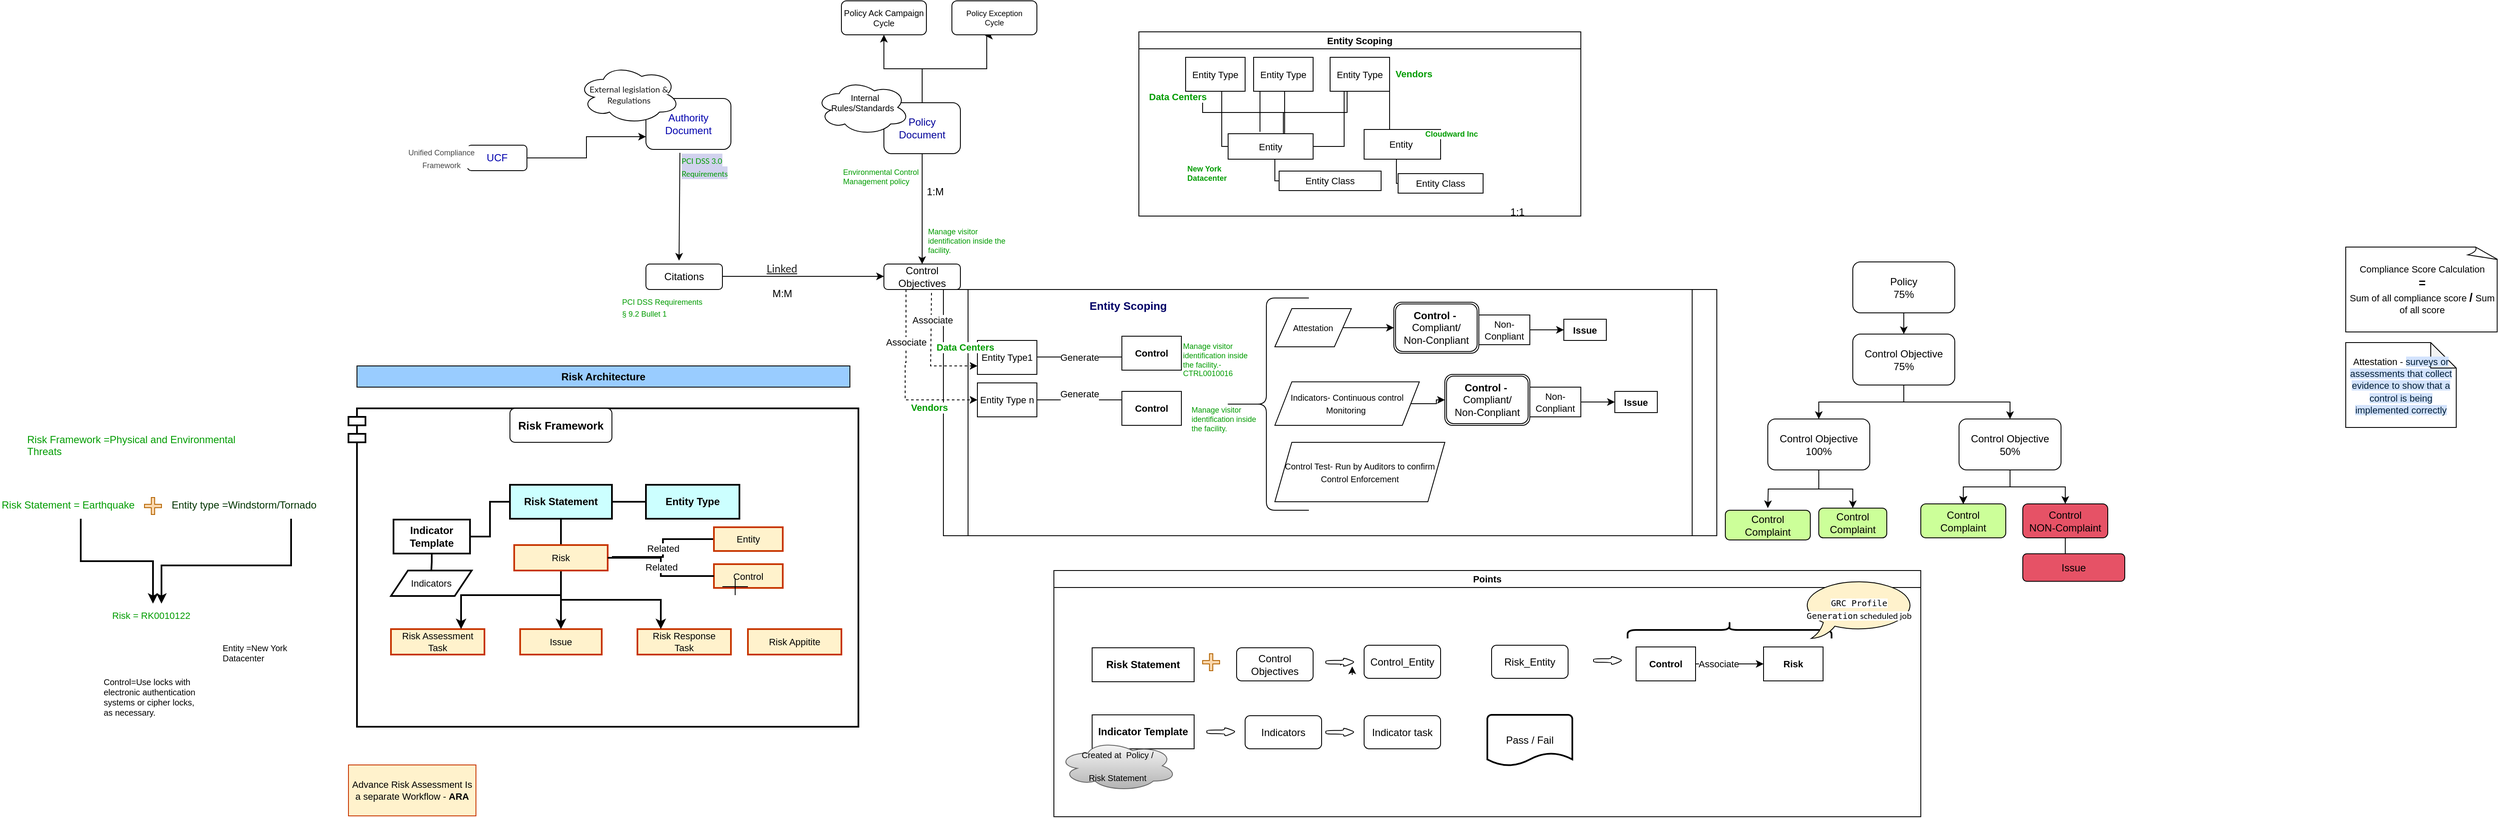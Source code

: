 <mxfile version="26.0.11">
  <diagram name="Page-1" id="BquTjOVz-UIzZDVOCAqc">
    <mxGraphModel grid="1" page="1" gridSize="10" guides="1" tooltips="1" connect="1" arrows="1" fold="1" pageScale="1" pageWidth="850" pageHeight="1100" math="0" shadow="0">
      <root>
        <mxCell id="0" />
        <mxCell id="1" parent="0" />
        <mxCell id="_-1G271mIU7XEoSfgBSJ-105" value="" style="shape=process;whiteSpace=wrap;html=1;backgroundOutline=1;size=0.032;gradientColor=none;strokeColor=default;" vertex="1" parent="1">
          <mxGeometry x="390" y="260" width="910" height="290" as="geometry" />
        </mxCell>
        <mxCell id="_-1G271mIU7XEoSfgBSJ-1" value="Authority Document" style="rounded=1;whiteSpace=wrap;html=1;labelBackgroundColor=none;textShadow=0;fontColor=#0000AD;" vertex="1" parent="1">
          <mxGeometry x="40" y="35" width="100" height="60" as="geometry" />
        </mxCell>
        <mxCell id="_-1G271mIU7XEoSfgBSJ-2" value="" style="endArrow=classic;html=1;rounded=0;exitX=0.5;exitY=1;exitDx=0;exitDy=0;entryX=0.433;entryY=-0.133;entryDx=0;entryDy=0;entryPerimeter=0;" edge="1" parent="1" target="_-1G271mIU7XEoSfgBSJ-3">
          <mxGeometry width="50" height="50" relative="1" as="geometry">
            <mxPoint x="80" y="99" as="sourcePoint" />
            <mxPoint x="80" y="139" as="targetPoint" />
          </mxGeometry>
        </mxCell>
        <mxCell id="_-1G271mIU7XEoSfgBSJ-25" style="edgeStyle=orthogonalEdgeStyle;rounded=0;orthogonalLoop=1;jettySize=auto;html=1;exitX=1;exitY=0.25;exitDx=0;exitDy=0;entryX=0;entryY=0.25;entryDx=0;entryDy=0;" edge="1" parent="1">
          <mxGeometry relative="1" as="geometry">
            <mxPoint x="130" y="244.5" as="sourcePoint" />
            <mxPoint x="320" y="244.5" as="targetPoint" />
          </mxGeometry>
        </mxCell>
        <mxCell id="_-1G271mIU7XEoSfgBSJ-3" value="Citations" style="rounded=1;whiteSpace=wrap;html=1;" vertex="1" parent="1">
          <mxGeometry x="40" y="230" width="90" height="30" as="geometry" />
        </mxCell>
        <mxCell id="_-1G271mIU7XEoSfgBSJ-9" style="edgeStyle=orthogonalEdgeStyle;rounded=0;orthogonalLoop=1;jettySize=auto;html=1;entryX=0.5;entryY=0;entryDx=0;entryDy=0;" edge="1" parent="1" source="_-1G271mIU7XEoSfgBSJ-4" target="_-1G271mIU7XEoSfgBSJ-10">
          <mxGeometry relative="1" as="geometry">
            <mxPoint x="365" y="140" as="targetPoint" />
          </mxGeometry>
        </mxCell>
        <mxCell id="_-1G271mIU7XEoSfgBSJ-125" style="edgeStyle=orthogonalEdgeStyle;rounded=0;orthogonalLoop=1;jettySize=auto;html=1;" edge="1" parent="1" source="_-1G271mIU7XEoSfgBSJ-4" target="_-1G271mIU7XEoSfgBSJ-126">
          <mxGeometry relative="1" as="geometry">
            <mxPoint x="440" as="targetPoint" />
          </mxGeometry>
        </mxCell>
        <mxCell id="_-1G271mIU7XEoSfgBSJ-128" style="edgeStyle=orthogonalEdgeStyle;rounded=0;orthogonalLoop=1;jettySize=auto;html=1;exitX=0.5;exitY=0;exitDx=0;exitDy=0;entryX=0.39;entryY=1.025;entryDx=0;entryDy=0;entryPerimeter=0;" edge="1" parent="1" source="_-1G271mIU7XEoSfgBSJ-4" target="_-1G271mIU7XEoSfgBSJ-127">
          <mxGeometry relative="1" as="geometry">
            <mxPoint x="440" y="-30" as="targetPoint" />
            <Array as="points">
              <mxPoint x="365" />
              <mxPoint x="441" />
              <mxPoint x="441" y="-39" />
            </Array>
          </mxGeometry>
        </mxCell>
        <mxCell id="_-1G271mIU7XEoSfgBSJ-4" value="Policy Document" style="rounded=1;whiteSpace=wrap;html=1;fontColor=#000099;" vertex="1" parent="1">
          <mxGeometry x="320" y="40" width="90" height="60" as="geometry" />
        </mxCell>
        <mxCell id="_-1G271mIU7XEoSfgBSJ-93" style="edgeStyle=orthogonalEdgeStyle;rounded=0;orthogonalLoop=1;jettySize=auto;html=1;dashed=1;entryX=0;entryY=0.75;entryDx=0;entryDy=0;exitX=0.622;exitY=1.133;exitDx=0;exitDy=0;exitPerimeter=0;" edge="1" parent="1" source="_-1G271mIU7XEoSfgBSJ-10" target="_-1G271mIU7XEoSfgBSJ-100">
          <mxGeometry relative="1" as="geometry">
            <mxPoint x="600" y="380" as="targetPoint" />
            <mxPoint x="360" y="290" as="sourcePoint" />
            <Array as="points">
              <mxPoint x="375" y="350" />
            </Array>
          </mxGeometry>
        </mxCell>
        <mxCell id="_-1G271mIU7XEoSfgBSJ-112" value="Associate" style="edgeLabel;html=1;align=center;verticalAlign=middle;resizable=0;points=[];" connectable="0" vertex="1" parent="_-1G271mIU7XEoSfgBSJ-93">
          <mxGeometry x="-0.532" y="2" relative="1" as="geometry">
            <mxPoint as="offset" />
          </mxGeometry>
        </mxCell>
        <mxCell id="_-1G271mIU7XEoSfgBSJ-10" value="Control Objectives" style="rounded=1;whiteSpace=wrap;html=1;" vertex="1" parent="1">
          <mxGeometry x="320" y="230" width="90" height="30" as="geometry" />
        </mxCell>
        <mxCell id="_-1G271mIU7XEoSfgBSJ-15" value="&lt;span style=&quot;color: rgb(29, 29, 29); font-family: Lato, Gilroy, sans-serif; text-align: left; background-color: rgb(255, 255, 255);&quot;&gt;&lt;font&gt;Linked&lt;/font&gt;&lt;/span&gt;" style="text;html=1;align=center;verticalAlign=middle;whiteSpace=wrap;rounded=0;fontSize=12.5;fontStyle=4" vertex="1" parent="1">
          <mxGeometry x="150" y="210" width="100" height="50" as="geometry" />
        </mxCell>
        <mxCell id="_-1G271mIU7XEoSfgBSJ-16" value="&lt;div style=&quot;&quot;&gt;&lt;span style=&quot;font-family: Lato, Arial, sans-serif; background-color: rgb(209, 210, 238);&quot;&gt;&lt;font color=&quot;#009c00&quot; style=&quot;font-size: 9px;&quot;&gt;PCI DSS 3.0 Requirements&lt;/font&gt;&lt;/span&gt;&lt;/div&gt;" style="text;html=1;align=left;verticalAlign=middle;whiteSpace=wrap;rounded=0;labelBorderColor=none;labelBackgroundColor=none;" vertex="1" parent="1">
          <mxGeometry x="80" y="100" width="100" height="30" as="geometry" />
        </mxCell>
        <UserObject label="&lt;font style=&quot;font-size: 9px;&quot;&gt;PCI DSS Requirements § 9.2 Bullet 1&lt;/font&gt;" id="_-1G271mIU7XEoSfgBSJ-17">
          <mxCell style="text;whiteSpace=wrap;html=1;fontColor=#009C00;" vertex="1" parent="1">
            <mxGeometry x="10" y="260" width="100" height="30" as="geometry" />
          </mxCell>
        </UserObject>
        <mxCell id="_-1G271mIU7XEoSfgBSJ-18" value="Manage visitor identification inside the facility." style="text;whiteSpace=wrap;fontSize=9;fontColor=#009C00;" vertex="1" parent="1">
          <mxGeometry x="370" y="180" width="110" height="30" as="geometry" />
        </mxCell>
        <mxCell id="_-1G271mIU7XEoSfgBSJ-19" value="Environmental Control Management policy" style="text;whiteSpace=wrap;fontSize=9;fontColor=#009C00;" vertex="1" parent="1">
          <mxGeometry x="270" y="110" width="100" height="10" as="geometry" />
        </mxCell>
        <mxCell id="_-1G271mIU7XEoSfgBSJ-21" value="&lt;span style=&quot;color: rgb(29, 29, 29); font-family: Lato, Gilroy, sans-serif; text-align: left; background-color: rgb(255, 255, 255);&quot;&gt;External legislation &amp;amp; Regulations&lt;/span&gt;" style="ellipse;shape=cloud;whiteSpace=wrap;html=1;align=center;fontSize=10;" vertex="1" parent="1">
          <mxGeometry x="-40" y="-5" width="120" height="70" as="geometry" />
        </mxCell>
        <mxCell id="_-1G271mIU7XEoSfgBSJ-22" value="&lt;div style=&quot;&quot;&gt;&lt;span style=&quot;background-color: initial;&quot;&gt;&amp;nbsp; Internal Rules/&lt;/span&gt;&lt;span style=&quot;background-color: initial;&quot;&gt;Standards&lt;/span&gt;&lt;/div&gt;&lt;div&gt;&lt;div style=&quot;&quot;&gt;&lt;span style=&quot;line-height: 115%;&quot;&gt;&lt;font&gt;&lt;br&gt;&lt;/font&gt;&lt;/span&gt;&lt;/div&gt;&lt;/div&gt;" style="ellipse;shape=cloud;whiteSpace=wrap;html=1;align=center;fontSize=10;" vertex="1" parent="1">
          <mxGeometry x="240" y="13" width="110" height="65" as="geometry" />
        </mxCell>
        <mxCell id="_-1G271mIU7XEoSfgBSJ-28" value="1:M" style="text;html=1;align=center;verticalAlign=middle;resizable=0;points=[];autosize=1;strokeColor=none;fillColor=none;" vertex="1" parent="1">
          <mxGeometry x="360" y="130" width="40" height="30" as="geometry" />
        </mxCell>
        <mxCell id="_-1G271mIU7XEoSfgBSJ-30" value="M:M" style="text;html=1;align=center;verticalAlign=middle;resizable=0;points=[];autosize=1;strokeColor=none;fillColor=none;" vertex="1" parent="1">
          <mxGeometry x="175" y="250" width="50" height="30" as="geometry" />
        </mxCell>
        <mxCell id="_-1G271mIU7XEoSfgBSJ-38" value="Entity Scoping" style="swimlane;startSize=20;horizontal=1;containerType=tree;fontSize=11;whiteSpace=wrap;" vertex="1" parent="1">
          <mxGeometry x="620" y="-43.5" width="520" height="217" as="geometry">
            <mxRectangle x="620" y="-43.5" width="110" height="30" as="alternateBounds" />
          </mxGeometry>
        </mxCell>
        <mxCell id="_-1G271mIU7XEoSfgBSJ-39" value="" style="edgeStyle=elbowEdgeStyle;elbow=vertical;sourcePerimeterSpacing=0;targetPerimeterSpacing=0;startArrow=none;endArrow=none;rounded=0;curved=0;fontSize=11;" edge="1" parent="_-1G271mIU7XEoSfgBSJ-38">
          <mxGeometry relative="1" as="geometry">
            <mxPoint x="75" y="70" as="sourcePoint" />
            <mxPoint x="170" y="120" as="targetPoint" />
          </mxGeometry>
        </mxCell>
        <mxCell id="_-1G271mIU7XEoSfgBSJ-40" value="Entity Type" style="whiteSpace=wrap;html=1;treeFolding=1;treeMoving=1;newEdgeStyle={&quot;edgeStyle&quot;:&quot;elbowEdgeStyle&quot;,&quot;startArrow&quot;:&quot;none&quot;,&quot;endArrow&quot;:&quot;none&quot;};fontSize=11;" vertex="1" parent="_-1G271mIU7XEoSfgBSJ-38">
          <mxGeometry x="55" y="30" width="70" height="40" as="geometry" />
        </mxCell>
        <mxCell id="_-1G271mIU7XEoSfgBSJ-51" style="edgeStyle=elbowEdgeStyle;rounded=0;orthogonalLoop=1;jettySize=auto;html=1;startArrow=none;endArrow=none;entryX=0.5;entryY=1;entryDx=0;entryDy=0;exitX=0;exitY=0.5;exitDx=0;exitDy=0;fontSize=11;" edge="1" parent="_-1G271mIU7XEoSfgBSJ-38" source="_-1G271mIU7XEoSfgBSJ-41" target="_-1G271mIU7XEoSfgBSJ-40">
          <mxGeometry relative="1" as="geometry" />
        </mxCell>
        <mxCell id="_-1G271mIU7XEoSfgBSJ-53" style="edgeStyle=elbowEdgeStyle;rounded=0;orthogonalLoop=1;jettySize=auto;html=1;startArrow=none;endArrow=none;fontSize=11;" edge="1" parent="_-1G271mIU7XEoSfgBSJ-38" target="_-1G271mIU7XEoSfgBSJ-58">
          <mxGeometry relative="1" as="geometry">
            <mxPoint x="155" y="220" as="targetPoint" />
            <mxPoint x="154.5" y="150" as="sourcePoint" />
          </mxGeometry>
        </mxCell>
        <mxCell id="_-1G271mIU7XEoSfgBSJ-56" style="edgeStyle=elbowEdgeStyle;rounded=0;orthogonalLoop=1;jettySize=auto;html=1;startArrow=none;endArrow=none;exitX=0.5;exitY=0;exitDx=0;exitDy=0;entryX=0.75;entryY=1;entryDx=0;entryDy=0;fontSize=11;" edge="1" parent="_-1G271mIU7XEoSfgBSJ-38" source="_-1G271mIU7XEoSfgBSJ-41" target="_-1G271mIU7XEoSfgBSJ-42">
          <mxGeometry relative="1" as="geometry" />
        </mxCell>
        <mxCell id="_-1G271mIU7XEoSfgBSJ-57" style="edgeStyle=elbowEdgeStyle;rounded=0;orthogonalLoop=1;jettySize=auto;html=1;startArrow=none;endArrow=none;exitX=1;exitY=0.5;exitDx=0;exitDy=0;entryX=0.75;entryY=1;entryDx=0;entryDy=0;fontSize=11;" edge="1" parent="_-1G271mIU7XEoSfgBSJ-38" source="_-1G271mIU7XEoSfgBSJ-41" target="_-1G271mIU7XEoSfgBSJ-48">
          <mxGeometry relative="1" as="geometry" />
        </mxCell>
        <mxCell id="_-1G271mIU7XEoSfgBSJ-41" value="Entity" style="whiteSpace=wrap;html=1;treeFolding=1;treeMoving=1;newEdgeStyle={&quot;edgeStyle&quot;:&quot;elbowEdgeStyle&quot;,&quot;startArrow&quot;:&quot;none&quot;,&quot;endArrow&quot;:&quot;none&quot;};fontSize=11;" vertex="1" parent="_-1G271mIU7XEoSfgBSJ-38">
          <mxGeometry x="105" y="120" width="100" height="30" as="geometry" />
        </mxCell>
        <mxCell id="_-1G271mIU7XEoSfgBSJ-42" value="Entity Type" style="whiteSpace=wrap;html=1;treeFolding=1;treeMoving=1;newEdgeStyle={&quot;edgeStyle&quot;:&quot;elbowEdgeStyle&quot;,&quot;startArrow&quot;:&quot;none&quot;,&quot;endArrow&quot;:&quot;none&quot;};fontSize=11;" vertex="1" parent="_-1G271mIU7XEoSfgBSJ-38">
          <mxGeometry x="135" y="30" width="70" height="40" as="geometry" />
        </mxCell>
        <mxCell id="_-1G271mIU7XEoSfgBSJ-50" style="edgeStyle=elbowEdgeStyle;rounded=0;orthogonalLoop=1;jettySize=auto;html=1;startArrow=none;endArrow=none;fontSize=11;" edge="1" parent="_-1G271mIU7XEoSfgBSJ-38">
          <mxGeometry relative="1" as="geometry">
            <mxPoint x="165" y="95" as="targetPoint" />
            <mxPoint x="245" y="65" as="sourcePoint" />
            <Array as="points">
              <mxPoint x="245" y="95" />
            </Array>
          </mxGeometry>
        </mxCell>
        <mxCell id="_-1G271mIU7XEoSfgBSJ-48" value="Entity Type" style="whiteSpace=wrap;html=1;treeFolding=1;treeMoving=1;newEdgeStyle={&quot;edgeStyle&quot;:&quot;elbowEdgeStyle&quot;,&quot;startArrow&quot;:&quot;none&quot;,&quot;endArrow&quot;:&quot;none&quot;};fontSize=11;" vertex="1" parent="_-1G271mIU7XEoSfgBSJ-38">
          <mxGeometry x="225" y="30" width="70" height="40" as="geometry" />
        </mxCell>
        <mxCell id="_-1G271mIU7XEoSfgBSJ-49" style="edgeStyle=elbowEdgeStyle;rounded=0;orthogonalLoop=1;jettySize=auto;html=1;startArrow=none;endArrow=none;entryX=0.375;entryY=-0.075;entryDx=0;entryDy=0;entryPerimeter=0;fontSize=11;" edge="1" parent="_-1G271mIU7XEoSfgBSJ-38" source="_-1G271mIU7XEoSfgBSJ-42" target="_-1G271mIU7XEoSfgBSJ-41">
          <mxGeometry relative="1" as="geometry" />
        </mxCell>
        <mxCell id="_-1G271mIU7XEoSfgBSJ-59" style="edgeStyle=elbowEdgeStyle;rounded=0;orthogonalLoop=1;jettySize=auto;html=1;startArrow=none;endArrow=none;entryX=1;entryY=0.5;entryDx=0;entryDy=0;fontSize=11;" edge="1" parent="_-1G271mIU7XEoSfgBSJ-38" source="_-1G271mIU7XEoSfgBSJ-54" target="_-1G271mIU7XEoSfgBSJ-48">
          <mxGeometry relative="1" as="geometry">
            <mxPoint x="305" y="50" as="targetPoint" />
          </mxGeometry>
        </mxCell>
        <mxCell id="_-1G271mIU7XEoSfgBSJ-54" value="Entity&amp;nbsp;" style="whiteSpace=wrap;html=1;treeFolding=1;treeMoving=1;newEdgeStyle={&quot;edgeStyle&quot;:&quot;elbowEdgeStyle&quot;,&quot;startArrow&quot;:&quot;none&quot;,&quot;endArrow&quot;:&quot;none&quot;};fontSize=11;" vertex="1" parent="_-1G271mIU7XEoSfgBSJ-38">
          <mxGeometry x="265" y="115" width="90" height="35" as="geometry" />
        </mxCell>
        <mxCell id="_-1G271mIU7XEoSfgBSJ-60" value="Entity Class" style="whiteSpace=wrap;html=1;treeFolding=1;treeMoving=1;newEdgeStyle={&quot;edgeStyle&quot;:&quot;elbowEdgeStyle&quot;,&quot;startArrow&quot;:&quot;none&quot;,&quot;endArrow&quot;:&quot;none&quot;};fontSize=11;" vertex="1" parent="_-1G271mIU7XEoSfgBSJ-38">
          <mxGeometry x="305" y="167" width="100" height="23" as="geometry" />
        </mxCell>
        <mxCell id="_-1G271mIU7XEoSfgBSJ-61" style="edgeStyle=elbowEdgeStyle;rounded=0;orthogonalLoop=1;jettySize=auto;html=1;startArrow=none;endArrow=none;entryX=0.4;entryY=1;entryDx=0;entryDy=0;entryPerimeter=0;fontSize=11;" edge="1" parent="_-1G271mIU7XEoSfgBSJ-38" source="_-1G271mIU7XEoSfgBSJ-60" target="_-1G271mIU7XEoSfgBSJ-54">
          <mxGeometry relative="1" as="geometry" />
        </mxCell>
        <mxCell id="_-1G271mIU7XEoSfgBSJ-58" value="Entity Class" style="whiteSpace=wrap;html=1;treeFolding=1;treeMoving=1;newEdgeStyle={&quot;edgeStyle&quot;:&quot;elbowEdgeStyle&quot;,&quot;startArrow&quot;:&quot;none&quot;,&quot;endArrow&quot;:&quot;none&quot;};fontSize=11;" vertex="1" parent="_-1G271mIU7XEoSfgBSJ-38">
          <mxGeometry x="165" y="164" width="120" height="23" as="geometry" />
        </mxCell>
        <mxCell id="_-1G271mIU7XEoSfgBSJ-78" value="New York Datacenter" style="text;whiteSpace=wrap;fontSize=9;fontColor=#009C00;fontStyle=1;labelBackgroundColor=default;" vertex="1" parent="_-1G271mIU7XEoSfgBSJ-38">
          <mxGeometry x="55" y="149" width="90" height="15" as="geometry" />
        </mxCell>
        <mxCell id="_-1G271mIU7XEoSfgBSJ-79" value="Cloudward Inc" style="text;whiteSpace=wrap;fontSize=9;fontStyle=1;fontColor=#009C00;labelBackgroundColor=default;" vertex="1" parent="_-1G271mIU7XEoSfgBSJ-38">
          <mxGeometry x="335" y="108.75" width="110" height="27.5" as="geometry" />
        </mxCell>
        <mxCell id="_-1G271mIU7XEoSfgBSJ-81" value="1:1" style="text;html=1;align=center;verticalAlign=middle;resizable=0;points=[];autosize=1;strokeColor=none;fillColor=none;" vertex="1" parent="_-1G271mIU7XEoSfgBSJ-38">
          <mxGeometry x="425" y="197" width="40" height="30" as="geometry" />
        </mxCell>
        <mxCell id="_-1G271mIU7XEoSfgBSJ-177" value="Vendors" style="text;whiteSpace=wrap;fontSize=11;fontStyle=1;fontColor=#009C00;labelBackgroundColor=default;" vertex="1" parent="_-1G271mIU7XEoSfgBSJ-38">
          <mxGeometry x="300" y="36.25" width="65" height="27.5" as="geometry" />
        </mxCell>
        <mxCell id="_-1G271mIU7XEoSfgBSJ-176" value="Data Centers" style="text;whiteSpace=wrap;fontSize=11;fontColor=#009C00;fontStyle=1;labelBackgroundColor=default;" vertex="1" parent="_-1G271mIU7XEoSfgBSJ-38">
          <mxGeometry x="10" y="63.75" width="90" height="20" as="geometry" />
        </mxCell>
        <mxCell id="_-1G271mIU7XEoSfgBSJ-62" value="Control" style="whiteSpace=wrap;html=1;fontSize=11;fontStyle=1;startSize=20;direction=south;" vertex="1" parent="1">
          <mxGeometry x="600" y="315" width="70" height="40" as="geometry" />
        </mxCell>
        <mxCell id="_-1G271mIU7XEoSfgBSJ-66" value="Control" style="whiteSpace=wrap;html=1;fontSize=11;fontStyle=1;startSize=20;direction=south;" vertex="1" parent="1">
          <mxGeometry x="600" y="380" width="70" height="40" as="geometry" />
        </mxCell>
        <mxCell id="_-1G271mIU7XEoSfgBSJ-73" value="Manage visitor identification inside the facility.-CTRL0010016" style="text;whiteSpace=wrap;fontSize=9;fontColor=#009C00;" vertex="1" parent="1">
          <mxGeometry x="670" y="315" width="80" height="30" as="geometry" />
        </mxCell>
        <mxCell id="_-1G271mIU7XEoSfgBSJ-80" value="Manage visitor identification inside the facility." style="text;whiteSpace=wrap;fontSize=9;fontColor=#009C00;labelBackgroundColor=#FFFFFF;labelBorderColor=none;" vertex="1" parent="1">
          <mxGeometry x="680" y="390" width="80" height="30" as="geometry" />
        </mxCell>
        <mxCell id="_-1G271mIU7XEoSfgBSJ-100" value="Entity Type1" style="whiteSpace=wrap;html=1;treeFolding=1;treeMoving=1;newEdgeStyle={&quot;edgeStyle&quot;:&quot;elbowEdgeStyle&quot;,&quot;startArrow&quot;:&quot;none&quot;,&quot;endArrow&quot;:&quot;none&quot;};fontSize=11;" vertex="1" parent="1">
          <mxGeometry x="430" y="320" width="70" height="40" as="geometry" />
        </mxCell>
        <mxCell id="_-1G271mIU7XEoSfgBSJ-109" value="&#xa;&lt;span style=&quot;color: rgb(0, 0, 0); font-family: Helvetica; font-size: 11px; font-style: normal; font-variant-ligatures: normal; font-variant-caps: normal; font-weight: 400; letter-spacing: normal; orphans: 2; text-align: center; text-indent: 0px; text-transform: none; widows: 2; word-spacing: 0px; -webkit-text-stroke-width: 0px; white-space: nowrap; background-color: rgb(255, 255, 255); text-decoration-thickness: initial; text-decoration-style: initial; text-decoration-color: initial; display: inline !important; float: none;&quot;&gt;Generate&lt;/span&gt;&#xa;&#xa;" style="edgeStyle=elbowEdgeStyle;rounded=0;orthogonalLoop=1;jettySize=auto;html=1;startArrow=none;endArrow=none;entryX=0.25;entryY=1;entryDx=0;entryDy=0;elbow=vertical;" edge="1" parent="1" source="_-1G271mIU7XEoSfgBSJ-102" target="_-1G271mIU7XEoSfgBSJ-66">
          <mxGeometry relative="1" as="geometry" />
        </mxCell>
        <mxCell id="_-1G271mIU7XEoSfgBSJ-102" value="Entity Type n" style="whiteSpace=wrap;html=1;treeFolding=1;treeMoving=1;newEdgeStyle={&quot;edgeStyle&quot;:&quot;elbowEdgeStyle&quot;,&quot;startArrow&quot;:&quot;none&quot;,&quot;endArrow&quot;:&quot;none&quot;};fontSize=11;" vertex="1" parent="1">
          <mxGeometry x="430" y="370" width="70" height="40" as="geometry" />
        </mxCell>
        <mxCell id="_-1G271mIU7XEoSfgBSJ-106" style="edgeStyle=orthogonalEdgeStyle;rounded=0;orthogonalLoop=1;jettySize=auto;html=1;dashed=1;entryX=0;entryY=0.5;entryDx=0;entryDy=0;exitX=0.622;exitY=1.133;exitDx=0;exitDy=0;exitPerimeter=0;" edge="1" parent="1" target="_-1G271mIU7XEoSfgBSJ-102">
          <mxGeometry relative="1" as="geometry">
            <mxPoint x="400" y="346" as="targetPoint" />
            <mxPoint x="346" y="260" as="sourcePoint" />
            <Array as="points">
              <mxPoint x="346" y="346" />
              <mxPoint x="345" y="346" />
              <mxPoint x="345" y="390" />
            </Array>
          </mxGeometry>
        </mxCell>
        <mxCell id="_-1G271mIU7XEoSfgBSJ-113" value="Associate" style="edgeLabel;html=1;align=center;verticalAlign=middle;resizable=0;points=[];" connectable="0" vertex="1" parent="_-1G271mIU7XEoSfgBSJ-106">
          <mxGeometry x="-0.426" relative="1" as="geometry">
            <mxPoint as="offset" />
          </mxGeometry>
        </mxCell>
        <mxCell id="_-1G271mIU7XEoSfgBSJ-110" value="Generate" style="edgeStyle=elbowEdgeStyle;rounded=0;orthogonalLoop=1;jettySize=auto;html=1;startArrow=none;endArrow=none;entryX=0.25;entryY=1;entryDx=0;entryDy=0;elbow=vertical;" edge="1" parent="1">
          <mxGeometry relative="1" as="geometry">
            <mxPoint x="500" y="339.5" as="sourcePoint" />
            <mxPoint x="600" y="339.5" as="targetPoint" />
          </mxGeometry>
        </mxCell>
        <mxCell id="_-1G271mIU7XEoSfgBSJ-111" value="Entity Scoping" style="text;whiteSpace=wrap;fontSize=13;fontColor=#000066;fontStyle=1;labelBackgroundColor=default;" vertex="1" parent="1">
          <mxGeometry x="560" y="265" width="110" height="30" as="geometry" />
        </mxCell>
        <mxCell id="AcyV1eYRO90Xr-etmsFE-8" value="" style="edgeStyle=orthogonalEdgeStyle;rounded=0;orthogonalLoop=1;jettySize=auto;html=1;" edge="1" parent="1" source="_-1G271mIU7XEoSfgBSJ-119" target="_-1G271mIU7XEoSfgBSJ-123">
          <mxGeometry relative="1" as="geometry" />
        </mxCell>
        <mxCell id="_-1G271mIU7XEoSfgBSJ-119" value="&lt;span style=&quot;font-size: 10px;&quot;&gt;Attestation&lt;/span&gt;" style="shape=parallelogram;perimeter=parallelogramPerimeter;whiteSpace=wrap;html=1;fixedSize=1;" vertex="1" parent="1">
          <mxGeometry x="780" y="282.5" width="90" height="45" as="geometry" />
        </mxCell>
        <mxCell id="_-1G271mIU7XEoSfgBSJ-121" value="" style="shape=curlyBracket;whiteSpace=wrap;html=1;rounded=1;labelPosition=left;verticalLabelPosition=middle;align=right;verticalAlign=middle;" vertex="1" parent="1">
          <mxGeometry x="720" y="270" width="100" height="250" as="geometry" />
        </mxCell>
        <mxCell id="_-1G271mIU7XEoSfgBSJ-123" value="&lt;b&gt;Control -&amp;nbsp;&lt;/b&gt;&lt;div&gt;Compliant/&lt;div&gt;Non-Conpliant&lt;/div&gt;&lt;/div&gt;" style="shape=ext;double=1;rounded=1;whiteSpace=wrap;html=1;" vertex="1" parent="1">
          <mxGeometry x="920" y="275" width="100" height="60" as="geometry" />
        </mxCell>
        <mxCell id="_-1G271mIU7XEoSfgBSJ-124" value="&lt;font style=&quot;font-size: 11px;&quot;&gt;Compliance Score Calculation&lt;/font&gt;&lt;div&gt;&lt;font style=&quot;font-size: 14px;&quot;&gt;&lt;b style=&quot;&quot;&gt;=&lt;/b&gt;&lt;/font&gt;&lt;/div&gt;&lt;div&gt;&lt;font style=&quot;&quot;&gt;&lt;span style=&quot;font-size: 11px;&quot;&gt;Sum of all compliance score &lt;/span&gt;&lt;b style=&quot;&quot;&gt;&lt;font style=&quot;&quot;&gt;&lt;font style=&quot;font-size: 14px;&quot;&gt;/&lt;/font&gt; &lt;/font&gt;&lt;/b&gt;&lt;span style=&quot;font-size: 11px;&quot;&gt;Sum of all score&lt;/span&gt;&lt;/font&gt;&lt;/div&gt;" style="whiteSpace=wrap;html=1;shape=mxgraph.basic.document" vertex="1" parent="1">
          <mxGeometry x="2040" y="210" width="180" height="100" as="geometry" />
        </mxCell>
        <mxCell id="_-1G271mIU7XEoSfgBSJ-126" value="Policy Ack Campaign&lt;div&gt;Cycle&lt;/div&gt;" style="rounded=1;whiteSpace=wrap;html=1;fontSize=10;" vertex="1" parent="1">
          <mxGeometry x="270" y="-80" width="100" height="40" as="geometry" />
        </mxCell>
        <mxCell id="_-1G271mIU7XEoSfgBSJ-127" value="Policy Exception&lt;div&gt;Cycle&lt;/div&gt;" style="rounded=1;whiteSpace=wrap;html=1;fontSize=9;" vertex="1" parent="1">
          <mxGeometry x="400" y="-80" width="100" height="40" as="geometry" />
        </mxCell>
        <mxCell id="_-1G271mIU7XEoSfgBSJ-144" value="" style="shape=module;align=left;spacingLeft=20;align=center;verticalAlign=top;whiteSpace=wrap;html=1;strokeWidth=2;" vertex="1" parent="1">
          <mxGeometry x="-310" y="400" width="600" height="375" as="geometry" />
        </mxCell>
        <mxCell id="_-1G271mIU7XEoSfgBSJ-152" value="" style="edgeStyle=elbowEdgeStyle;rounded=0;orthogonalLoop=1;jettySize=auto;html=1;elbow=horizontal;startArrow=none;endArrow=none;strokeWidth=2;" edge="1" parent="1" source="_-1G271mIU7XEoSfgBSJ-145" target="_-1G271mIU7XEoSfgBSJ-147">
          <mxGeometry relative="1" as="geometry" />
        </mxCell>
        <mxCell id="_-1G271mIU7XEoSfgBSJ-145" value="&lt;b&gt;Entity Type&lt;/b&gt;" style="whiteSpace=wrap;html=1;treeFolding=1;treeMoving=1;newEdgeStyle={&quot;edgeStyle&quot;:&quot;elbowEdgeStyle&quot;,&quot;startArrow&quot;:&quot;none&quot;,&quot;endArrow&quot;:&quot;none&quot;};strokeWidth=2;fillColor=#CCFFFF;" vertex="1" parent="1">
          <mxGeometry x="40" y="490" width="110" height="40" as="geometry" />
        </mxCell>
        <mxCell id="_-1G271mIU7XEoSfgBSJ-151" value="" style="edgeStyle=elbowEdgeStyle;rounded=0;orthogonalLoop=1;jettySize=auto;html=1;elbow=horizontal;startArrow=none;endArrow=none;strokeWidth=2;" edge="1" parent="1" source="_-1G271mIU7XEoSfgBSJ-146" target="_-1G271mIU7XEoSfgBSJ-147">
          <mxGeometry relative="1" as="geometry" />
        </mxCell>
        <mxCell id="_-1G271mIU7XEoSfgBSJ-154" value="" style="edgeStyle=elbowEdgeStyle;rounded=0;orthogonalLoop=1;jettySize=auto;html=1;elbow=vertical;startArrow=none;endArrow=none;strokeWidth=2;" edge="1" parent="1" source="_-1G271mIU7XEoSfgBSJ-146" target="_-1G271mIU7XEoSfgBSJ-153">
          <mxGeometry relative="1" as="geometry" />
        </mxCell>
        <mxCell id="_-1G271mIU7XEoSfgBSJ-146" value="&lt;b&gt;Indicator Template&lt;/b&gt;" style="whiteSpace=wrap;html=1;treeFolding=1;treeMoving=1;newEdgeStyle={&quot;edgeStyle&quot;:&quot;elbowEdgeStyle&quot;,&quot;startArrow&quot;:&quot;none&quot;,&quot;endArrow&quot;:&quot;none&quot;};strokeWidth=2;" vertex="1" parent="1">
          <mxGeometry x="-257" y="531" width="90" height="40" as="geometry" />
        </mxCell>
        <mxCell id="_-1G271mIU7XEoSfgBSJ-150" value="" style="edgeStyle=elbowEdgeStyle;rounded=0;orthogonalLoop=1;jettySize=auto;html=1;elbow=vertical;startArrow=none;endArrow=none;strokeWidth=2;" edge="1" parent="1" source="_-1G271mIU7XEoSfgBSJ-147">
          <mxGeometry relative="1" as="geometry">
            <mxPoint x="-60" y="560" as="targetPoint" />
          </mxGeometry>
        </mxCell>
        <mxCell id="_-1G271mIU7XEoSfgBSJ-147" value="&lt;b&gt;Risk Statement&lt;/b&gt;" style="whiteSpace=wrap;html=1;treeFolding=1;treeMoving=1;newEdgeStyle={&quot;edgeStyle&quot;:&quot;elbowEdgeStyle&quot;,&quot;startArrow&quot;:&quot;none&quot;,&quot;endArrow&quot;:&quot;none&quot;};strokeWidth=2;fillColor=#CCFFFF;" vertex="1" parent="1">
          <mxGeometry x="-120" y="490" width="120" height="40" as="geometry" />
        </mxCell>
        <mxCell id="_-1G271mIU7XEoSfgBSJ-156" value="Related" style="edgeStyle=elbowEdgeStyle;rounded=0;orthogonalLoop=1;jettySize=auto;html=1;elbow=horizontal;startArrow=none;endArrow=none;strokeWidth=2;" edge="1" parent="1" target="_-1G271mIU7XEoSfgBSJ-155">
          <mxGeometry relative="1" as="geometry">
            <mxPoint y="575" as="sourcePoint" />
          </mxGeometry>
        </mxCell>
        <mxCell id="_-1G271mIU7XEoSfgBSJ-153" value="&lt;font&gt;Indicators&lt;/font&gt;" style="shape=parallelogram;perimeter=parallelogramPerimeter;whiteSpace=wrap;html=1;fixedSize=1;fontSize=11;strokeWidth=2;" vertex="1" parent="1">
          <mxGeometry x="-260" y="591" width="95" height="30" as="geometry" />
        </mxCell>
        <mxCell id="_-1G271mIU7XEoSfgBSJ-155" value="Entity" style="whiteSpace=wrap;html=1;fontSize=11;fillColor=#FFF2CC;strokeColor=#C73500;fontColor=#000000;labelBackgroundColor=none;gradientColor=none;strokeWidth=2;" vertex="1" parent="1">
          <mxGeometry x="120" y="540" width="81" height="28" as="geometry" />
        </mxCell>
        <mxCell id="_-1G271mIU7XEoSfgBSJ-157" value="Issue" style="whiteSpace=wrap;html=1;fontSize=11;fillColor=#FFF2CC;strokeColor=#C73500;fontColor=#000000;labelBackgroundColor=none;gradientColor=none;strokeWidth=2;" vertex="1" parent="1">
          <mxGeometry x="-108" y="660" width="96" height="30" as="geometry" />
        </mxCell>
        <mxCell id="_-1G271mIU7XEoSfgBSJ-159" value="Risk Assessment Task" style="whiteSpace=wrap;html=1;fontSize=11;fillColor=#FFF2CC;strokeColor=#C73500;fontColor=#000000;labelBackgroundColor=none;gradientColor=none;strokeWidth=2;" vertex="1" parent="1">
          <mxGeometry x="-260" y="660" width="110" height="30" as="geometry" />
        </mxCell>
        <mxCell id="_-1G271mIU7XEoSfgBSJ-160" value="Risk Response&lt;div&gt;Task&lt;/div&gt;" style="whiteSpace=wrap;html=1;fontSize=11;fillColor=#FFF2CC;strokeColor=#C73500;fontColor=#000000;labelBackgroundColor=none;gradientColor=none;strokeWidth=2;" vertex="1" parent="1">
          <mxGeometry x="30" y="660" width="110" height="30" as="geometry" />
        </mxCell>
        <mxCell id="_-1G271mIU7XEoSfgBSJ-168" style="edgeStyle=orthogonalEdgeStyle;rounded=0;orthogonalLoop=1;jettySize=auto;html=1;entryX=0.5;entryY=0;entryDx=0;entryDy=0;strokeWidth=2;" edge="1" parent="1" source="_-1G271mIU7XEoSfgBSJ-167" target="_-1G271mIU7XEoSfgBSJ-157">
          <mxGeometry relative="1" as="geometry" />
        </mxCell>
        <mxCell id="_-1G271mIU7XEoSfgBSJ-170" style="edgeStyle=orthogonalEdgeStyle;rounded=0;orthogonalLoop=1;jettySize=auto;html=1;entryX=0.75;entryY=0;entryDx=0;entryDy=0;exitX=0.5;exitY=1;exitDx=0;exitDy=0;strokeWidth=2;" edge="1" parent="1" source="_-1G271mIU7XEoSfgBSJ-167" target="_-1G271mIU7XEoSfgBSJ-159">
          <mxGeometry relative="1" as="geometry">
            <Array as="points">
              <mxPoint x="-60" y="620" />
              <mxPoint x="-177" y="620" />
            </Array>
          </mxGeometry>
        </mxCell>
        <mxCell id="_-1G271mIU7XEoSfgBSJ-172" style="edgeStyle=orthogonalEdgeStyle;rounded=0;orthogonalLoop=1;jettySize=auto;html=1;entryX=0.25;entryY=0;entryDx=0;entryDy=0;exitX=0.5;exitY=1;exitDx=0;exitDy=0;strokeWidth=2;" edge="1" parent="1" source="_-1G271mIU7XEoSfgBSJ-167" target="_-1G271mIU7XEoSfgBSJ-160">
          <mxGeometry relative="1" as="geometry" />
        </mxCell>
        <mxCell id="_-1G271mIU7XEoSfgBSJ-167" value="Risk" style="whiteSpace=wrap;html=1;fontSize=11;fillColor=#FFF2CC;strokeColor=#C73500;fontColor=#000000;labelBackgroundColor=none;gradientColor=none;strokeWidth=2;" vertex="1" parent="1">
          <mxGeometry x="-115" y="561" width="110" height="30" as="geometry" />
        </mxCell>
        <mxCell id="_-1G271mIU7XEoSfgBSJ-173" value="Control" style="whiteSpace=wrap;html=1;fontSize=11;fillColor=#FFF2CC;strokeColor=#C73500;fontColor=#000000;labelBackgroundColor=none;gradientColor=none;strokeWidth=2;" vertex="1" parent="1">
          <mxGeometry x="120" y="583.5" width="81" height="28" as="geometry" />
        </mxCell>
        <mxCell id="_-1G271mIU7XEoSfgBSJ-174" value="Related" style="edgeStyle=elbowEdgeStyle;rounded=0;orthogonalLoop=1;jettySize=auto;html=1;elbow=horizontal;startArrow=none;endArrow=none;entryX=0;entryY=0.5;entryDx=0;entryDy=0;exitX=1;exitY=0.5;exitDx=0;exitDy=0;strokeWidth=2;" edge="1" parent="1" source="_-1G271mIU7XEoSfgBSJ-167" target="_-1G271mIU7XEoSfgBSJ-173">
          <mxGeometry relative="1" as="geometry">
            <mxPoint x="10" y="585" as="sourcePoint" />
            <mxPoint x="130" y="564" as="targetPoint" />
          </mxGeometry>
        </mxCell>
        <mxCell id="_-1G271mIU7XEoSfgBSJ-175" value="Advance Risk Assessment Is a separate Workflow - &lt;b&gt;ARA&lt;/b&gt;" style="whiteSpace=wrap;html=1;fontSize=11;fillColor=#FFF2CC;strokeColor=#C73500;fontColor=#000000;labelBackgroundColor=none;gradientColor=none;" vertex="1" parent="1">
          <mxGeometry x="-310" y="820" width="150" height="60" as="geometry" />
        </mxCell>
        <mxCell id="_-1G271mIU7XEoSfgBSJ-178" value="Data Centers" style="text;whiteSpace=wrap;fontSize=11;fontColor=#009C00;fontStyle=1;labelBackgroundColor=default;" vertex="1" parent="1">
          <mxGeometry x="380" y="315" width="90" height="20" as="geometry" />
        </mxCell>
        <mxCell id="_-1G271mIU7XEoSfgBSJ-200" value="Vendors" style="text;whiteSpace=wrap;fontSize=11;fontStyle=1;fontColor=#009C00;labelBackgroundColor=default;" vertex="1" parent="1">
          <mxGeometry x="350" y="386.25" width="65" height="27.5" as="geometry" />
        </mxCell>
        <UserObject label="&lt;font style=&quot;font-size: 11px;&quot;&gt;Risk =&amp;nbsp;RK0010122&lt;/font&gt;" id="_-1G271mIU7XEoSfgBSJ-219">
          <mxCell style="text;whiteSpace=wrap;html=1;fontColor=#009C00;" vertex="1" parent="1">
            <mxGeometry x="-590" y="630" width="100" height="30" as="geometry" />
          </mxCell>
        </UserObject>
        <mxCell id="_-1G271mIU7XEoSfgBSJ-222" style="edgeStyle=orthogonalEdgeStyle;rounded=0;orthogonalLoop=1;jettySize=auto;html=1;entryX=0.5;entryY=0;entryDx=0;entryDy=0;strokeWidth=2;" edge="1" parent="1" source="_-1G271mIU7XEoSfgBSJ-220" target="_-1G271mIU7XEoSfgBSJ-219">
          <mxGeometry relative="1" as="geometry" />
        </mxCell>
        <UserObject label="&lt;font&gt;Risk Statement =&amp;nbsp;Earthquake&lt;/font&gt;" id="_-1G271mIU7XEoSfgBSJ-220">
          <mxCell style="text;whiteSpace=wrap;html=1;fontColor=#009C00;" vertex="1" parent="1">
            <mxGeometry x="-720" y="500" width="190" height="30" as="geometry" />
          </mxCell>
        </UserObject>
        <mxCell id="_-1G271mIU7XEoSfgBSJ-227" value="" style="shape=cross;whiteSpace=wrap;html=1;fontStyle=1;textShadow=0;labelBackgroundColor=#e46767;fillColor=#fad7ac;strokeColor=#b46504;" vertex="1" parent="1">
          <mxGeometry x="-550" y="505" width="20" height="20" as="geometry" />
        </mxCell>
        <UserObject label="&lt;font color=&quot;#003300&quot;&gt;Entity type =&lt;/font&gt;&lt;font color=&quot;#003300&quot;&gt;Windstorm/Tornado&lt;/font&gt;" link="&lt;a class=&quot;linked&quot; aria-label=&quot;Open record: Data Centers&quot; href=&quot;https://nowlearning-nlinst02304624-0001.lab.service-now.com/sn_grc_profile_type.do?sys_id=d85a18e70fd412004e938fbce1050e49&amp;amp;sysparm_view=advanced_risk&quot; style=&quot;box-sizing: border-box; scrollbar-color: RGB(var(--now-unified-nav_menu-scrollbar--color,var(--now-color_chrome--divider-3,92,109,110))) RGB(var(--now-color_background--secondary,var(--now-color--neutral-1,246,247,247))); scrollbar-width: auto; background: 0px 0px rgb(255, 255, 255); color: RGB(var(--now-text-link--primary--color,var(--now-color--link-2,1,119,142))); cursor: pointer; text-decoration: none; transition: color 0.3s cubic-bezier(0.075, 0.82, 0.165, 1); font-weight: 400; font-size: 14px; font-family: Lato, Arial, sans-serif; font-style: normal; font-variant-ligatures: normal; font-variant-caps: normal; letter-spacing: normal; orphans: 2; text-align: left; text-indent: 0px; text-transform: none; widows: 2; word-spacing: 0px; -webkit-text-stroke-width: 0px; white-space: normal;&quot;&gt;Data Centers&lt;/a&gt;" id="_-1G271mIU7XEoSfgBSJ-228">
          <mxCell style="text;whiteSpace=wrap;html=1;fontColor=#006633;" vertex="1" parent="1">
            <mxGeometry x="-520" y="500" width="190" height="30" as="geometry" />
          </mxCell>
        </UserObject>
        <mxCell id="_-1G271mIU7XEoSfgBSJ-229" style="edgeStyle=orthogonalEdgeStyle;rounded=0;orthogonalLoop=1;jettySize=auto;html=1;strokeWidth=2;exitX=0.75;exitY=1;exitDx=0;exitDy=0;" edge="1" parent="1" source="_-1G271mIU7XEoSfgBSJ-228">
          <mxGeometry relative="1" as="geometry">
            <mxPoint x="-615" y="540" as="sourcePoint" />
            <mxPoint x="-530" y="630" as="targetPoint" />
            <Array as="points">
              <mxPoint x="-430" y="585" />
              <mxPoint x="-529" y="585" />
            </Array>
          </mxGeometry>
        </mxCell>
        <mxCell id="_-1G271mIU7XEoSfgBSJ-230" value="Entity =New York Datacenter" style="text;whiteSpace=wrap;fontSize=10;" vertex="1" parent="1">
          <mxGeometry x="-460" y="670" width="120" height="20" as="geometry" />
        </mxCell>
        <mxCell id="_-1G271mIU7XEoSfgBSJ-231" value="Control=Use locks with electronic authentication systems or cipher locks, as necessary." style="text;whiteSpace=wrap;fontSize=10;" vertex="1" parent="1">
          <mxGeometry x="-600" y="710" width="120" height="20" as="geometry" />
        </mxCell>
        <mxCell id="_-1G271mIU7XEoSfgBSJ-262" value="Points" style="swimlane;startSize=20;horizontal=1;containerType=tree;fontSize=11;whiteSpace=wrap;" vertex="1" parent="1">
          <mxGeometry x="520" y="591" width="1020" height="290" as="geometry">
            <mxRectangle x="520" y="591" width="110" height="30" as="alternateBounds" />
          </mxGeometry>
        </mxCell>
        <mxCell id="_-1G271mIU7XEoSfgBSJ-284" value="Control Objectives" style="rounded=1;whiteSpace=wrap;html=1;" vertex="1" parent="_-1G271mIU7XEoSfgBSJ-262">
          <mxGeometry x="215" y="91" width="90" height="39" as="geometry" />
        </mxCell>
        <mxCell id="_-1G271mIU7XEoSfgBSJ-285" value="&lt;b&gt;Risk Statement&lt;/b&gt;" style="whiteSpace=wrap;html=1;treeFolding=1;treeMoving=1;newEdgeStyle={&quot;edgeStyle&quot;:&quot;elbowEdgeStyle&quot;,&quot;startArrow&quot;:&quot;none&quot;,&quot;endArrow&quot;:&quot;none&quot;};" vertex="1" parent="_-1G271mIU7XEoSfgBSJ-262">
          <mxGeometry x="45" y="91" width="120" height="40" as="geometry" />
        </mxCell>
        <mxCell id="_-1G271mIU7XEoSfgBSJ-286" value="" style="shape=cross;whiteSpace=wrap;html=1;fontStyle=1;textShadow=0;labelBackgroundColor=#e46767;fillColor=#fad7ac;strokeColor=#b46504;" vertex="1" parent="_-1G271mIU7XEoSfgBSJ-262">
          <mxGeometry x="175" y="98" width="20" height="20" as="geometry" />
        </mxCell>
        <mxCell id="_-1G271mIU7XEoSfgBSJ-287" value="Control_Entity" style="rounded=1;whiteSpace=wrap;html=1;" vertex="1" parent="_-1G271mIU7XEoSfgBSJ-262">
          <mxGeometry x="365" y="88" width="90" height="39" as="geometry" />
        </mxCell>
        <mxCell id="_-1G271mIU7XEoSfgBSJ-288" value="Risk_Entity" style="rounded=1;whiteSpace=wrap;html=1;" vertex="1" parent="_-1G271mIU7XEoSfgBSJ-262">
          <mxGeometry x="515" y="88" width="90" height="39" as="geometry" />
        </mxCell>
        <mxCell id="_-1G271mIU7XEoSfgBSJ-289" value="" style="shape=image;html=1;verticalAlign=top;verticalLabelPosition=bottom;labelBackgroundColor=#ffffff;imageAspect=0;aspect=fixed;image=https://cdn2.iconfinder.com/data/icons/css-vol-2/24/math-equal-128.png" vertex="1" parent="_-1G271mIU7XEoSfgBSJ-262">
          <mxGeometry x="465" y="90" width="38" height="38" as="geometry" />
        </mxCell>
        <mxCell id="_-1G271mIU7XEoSfgBSJ-290" value="" style="shape=singleArrow;whiteSpace=wrap;html=1;arrowWidth=0.4;arrowSize=0.4;rounded=1;" vertex="1" parent="_-1G271mIU7XEoSfgBSJ-262">
          <mxGeometry x="635" y="100.75" width="35" height="10.5" as="geometry" />
        </mxCell>
        <mxCell id="_-1G271mIU7XEoSfgBSJ-291" value="" style="edgeStyle=orthogonalEdgeStyle;rounded=0;orthogonalLoop=1;jettySize=auto;html=1;" edge="1" parent="_-1G271mIU7XEoSfgBSJ-262" source="_-1G271mIU7XEoSfgBSJ-293" target="_-1G271mIU7XEoSfgBSJ-294">
          <mxGeometry relative="1" as="geometry" />
        </mxCell>
        <mxCell id="_-1G271mIU7XEoSfgBSJ-292" value="Associate" style="edgeLabel;html=1;align=center;verticalAlign=middle;resizable=0;points=[];" connectable="0" vertex="1" parent="_-1G271mIU7XEoSfgBSJ-291">
          <mxGeometry x="-0.325" relative="1" as="geometry">
            <mxPoint as="offset" />
          </mxGeometry>
        </mxCell>
        <mxCell id="_-1G271mIU7XEoSfgBSJ-293" value="Control" style="whiteSpace=wrap;html=1;fontSize=11;fontStyle=1;startSize=20;direction=south;" vertex="1" parent="_-1G271mIU7XEoSfgBSJ-262">
          <mxGeometry x="685" y="90" width="70" height="40" as="geometry" />
        </mxCell>
        <mxCell id="_-1G271mIU7XEoSfgBSJ-294" value="Risk" style="whiteSpace=wrap;html=1;fontSize=11;fontStyle=1;startSize=20;direction=south;" vertex="1" parent="_-1G271mIU7XEoSfgBSJ-262">
          <mxGeometry x="835" y="90" width="70" height="40" as="geometry" />
        </mxCell>
        <mxCell id="_-1G271mIU7XEoSfgBSJ-296" value="" style="shape=curlyBracket;whiteSpace=wrap;html=1;rounded=1;flipH=1;labelPosition=right;verticalLabelPosition=middle;align=left;verticalAlign=middle;rotation=-90;strokeWidth=2;" vertex="1" parent="_-1G271mIU7XEoSfgBSJ-262">
          <mxGeometry x="785" y="-50" width="20" height="240" as="geometry" />
        </mxCell>
        <mxCell id="_-1G271mIU7XEoSfgBSJ-297" value="&lt;b&gt;Indicator Template&lt;/b&gt;" style="whiteSpace=wrap;html=1;treeFolding=1;treeMoving=1;newEdgeStyle={&quot;edgeStyle&quot;:&quot;elbowEdgeStyle&quot;,&quot;startArrow&quot;:&quot;none&quot;,&quot;endArrow&quot;:&quot;none&quot;};" vertex="1" parent="_-1G271mIU7XEoSfgBSJ-262">
          <mxGeometry x="45" y="170" width="120" height="40" as="geometry" />
        </mxCell>
        <mxCell id="_-1G271mIU7XEoSfgBSJ-299" value="" style="shape=singleArrow;whiteSpace=wrap;html=1;arrowWidth=0.4;arrowSize=0.4;rounded=1;" vertex="1" parent="_-1G271mIU7XEoSfgBSJ-262">
          <mxGeometry x="180" y="184.75" width="35" height="10.5" as="geometry" />
        </mxCell>
        <mxCell id="_-1G271mIU7XEoSfgBSJ-300" value="Indicators" style="rounded=1;whiteSpace=wrap;html=1;" vertex="1" parent="_-1G271mIU7XEoSfgBSJ-262">
          <mxGeometry x="225" y="171" width="90" height="39" as="geometry" />
        </mxCell>
        <mxCell id="_-1G271mIU7XEoSfgBSJ-301" value="Indicator task" style="rounded=1;whiteSpace=wrap;html=1;" vertex="1" parent="_-1G271mIU7XEoSfgBSJ-262">
          <mxGeometry x="365" y="171" width="90" height="39" as="geometry" />
        </mxCell>
        <mxCell id="_-1G271mIU7XEoSfgBSJ-302" style="edgeStyle=orthogonalEdgeStyle;rounded=0;orthogonalLoop=1;jettySize=auto;html=1;exitX=0;exitY=0;exitDx=21;exitDy=10.5;exitPerimeter=0;entryX=0;entryY=0;entryDx=21;entryDy=0;entryPerimeter=0;" edge="1" parent="_-1G271mIU7XEoSfgBSJ-262">
          <mxGeometry relative="1" as="geometry">
            <mxPoint x="341" y="113.25" as="sourcePoint" />
            <mxPoint x="341" y="102.75" as="targetPoint" />
          </mxGeometry>
        </mxCell>
        <mxCell id="_-1G271mIU7XEoSfgBSJ-303" style="edgeStyle=orthogonalEdgeStyle;rounded=0;orthogonalLoop=1;jettySize=auto;html=1;exitX=0;exitY=0;exitDx=21;exitDy=10.5;exitPerimeter=0;entryX=0;entryY=0;entryDx=21;entryDy=0;entryPerimeter=0;" edge="1" parent="_-1G271mIU7XEoSfgBSJ-262">
          <mxGeometry relative="1" as="geometry">
            <mxPoint x="351" y="123" as="sourcePoint" />
            <mxPoint x="351" y="113" as="targetPoint" />
          </mxGeometry>
        </mxCell>
        <mxCell id="_-1G271mIU7XEoSfgBSJ-304" value="" style="shape=singleArrow;whiteSpace=wrap;html=1;arrowWidth=0.4;arrowSize=0.4;rounded=1;" vertex="1" parent="_-1G271mIU7XEoSfgBSJ-262">
          <mxGeometry x="320" y="102.75" width="35" height="10.5" as="geometry" />
        </mxCell>
        <mxCell id="_-1G271mIU7XEoSfgBSJ-305" value="" style="shape=singleArrow;whiteSpace=wrap;html=1;arrowWidth=0.4;arrowSize=0.4;rounded=1;" vertex="1" parent="_-1G271mIU7XEoSfgBSJ-262">
          <mxGeometry x="320" y="185.25" width="35" height="10.5" as="geometry" />
        </mxCell>
        <mxCell id="_-1G271mIU7XEoSfgBSJ-306" value="" style="shape=image;html=1;verticalAlign=top;verticalLabelPosition=bottom;labelBackgroundColor=#ffffff;imageAspect=0;aspect=fixed;image=https://cdn2.iconfinder.com/data/icons/css-vol-2/24/math-equal-128.png" vertex="1" parent="_-1G271mIU7XEoSfgBSJ-262">
          <mxGeometry x="467" y="172" width="38" height="38" as="geometry" />
        </mxCell>
        <mxCell id="_-1G271mIU7XEoSfgBSJ-307" value="Pass / Fail" style="strokeWidth=2;html=1;shape=mxgraph.flowchart.document2;whiteSpace=wrap;size=0.25;" vertex="1" parent="_-1G271mIU7XEoSfgBSJ-262">
          <mxGeometry x="510" y="170" width="100" height="60" as="geometry" />
        </mxCell>
        <mxCell id="_-1G271mIU7XEoSfgBSJ-298" value="&lt;p class=&quot;MsoNormal&quot;&gt;&lt;span style=&quot;line-height: 115%; font-family: Calibri, sans-serif;&quot;&gt;&lt;font style=&quot;font-size: 10px;&quot;&gt;Created at&amp;nbsp; Policy /&lt;/font&gt;&lt;/span&gt;&lt;/p&gt;&lt;p class=&quot;MsoNormal&quot;&gt;&lt;span style=&quot;font-size: 10px; font-family: Calibri, sans-serif; background-color: initial;&quot;&gt;Risk Statement&lt;/span&gt;&lt;/p&gt;" style="ellipse;shape=cloud;whiteSpace=wrap;html=1;fillColor=#f5f5f5;gradientColor=#b3b3b3;strokeColor=#666666;" vertex="1" parent="_-1G271mIU7XEoSfgBSJ-262">
          <mxGeometry x="5" y="200" width="140" height="60" as="geometry" />
        </mxCell>
        <mxCell id="_-1G271mIU7XEoSfgBSJ-295" value="&lt;font style=&quot;font-size: 10px; background-color: rgb(255, 255, 255);&quot;&gt;&lt;span style=&quot;box-sizing: inherit; font-family: monospace;&quot; class=&quot;keyword parmname&quot;&gt;GRC Profile Generation&lt;/span&gt;&lt;span style=&quot;font-family: Lato;&quot;&gt;&amp;nbsp;scheduled job&lt;/span&gt;&lt;/font&gt;" style="whiteSpace=wrap;html=1;shape=mxgraph.basic.oval_callout;fillColor=#FFF2CC;align=center;" vertex="1" parent="_-1G271mIU7XEoSfgBSJ-262">
          <mxGeometry x="880" y="10" width="135" height="70" as="geometry" />
        </mxCell>
        <mxCell id="u-4r6lbKXhGjoUlRPjdH-2" value="&lt;font style=&quot;font-size: 11px;&quot;&gt;Attestation -&amp;nbsp;&lt;span style=&quot;color: rgb(0, 29, 53); font-family: &amp;quot;Google Sans&amp;quot;, Arial, sans-serif; text-align: start; background-color: rgb(211, 227, 253);&quot;&gt;&lt;font style=&quot;&quot;&gt;surveys or assessments that collect evidence to show that a control is being implemented correctly&lt;/font&gt;&lt;/span&gt;&lt;/font&gt;" style="shape=note;whiteSpace=wrap;html=1;backgroundOutline=1;darkOpacity=0.05;" vertex="1" parent="1">
          <mxGeometry x="2040" y="322.5" width="130" height="100" as="geometry" />
        </mxCell>
        <mxCell id="AcyV1eYRO90Xr-etmsFE-2" value="Issue" style="whiteSpace=wrap;html=1;fontSize=11;fontStyle=1;startSize=20;direction=south;" vertex="1" parent="1">
          <mxGeometry x="1120" y="295" width="50" height="25" as="geometry" />
        </mxCell>
        <mxCell id="AcyV1eYRO90Xr-etmsFE-7" value="" style="edgeStyle=orthogonalEdgeStyle;rounded=0;orthogonalLoop=1;jettySize=auto;html=1;" edge="1" parent="1" source="AcyV1eYRO90Xr-etmsFE-3" target="AcyV1eYRO90Xr-etmsFE-2">
          <mxGeometry relative="1" as="geometry" />
        </mxCell>
        <mxCell id="AcyV1eYRO90Xr-etmsFE-3" value="&lt;span style=&quot;font-weight: 400;&quot;&gt;&lt;font style=&quot;font-size: 11px;&quot;&gt;Non-Conpliant&lt;/font&gt;&lt;/span&gt;" style="whiteSpace=wrap;html=1;fontSize=11;fontStyle=1;startSize=20;direction=south;" vertex="1" parent="1">
          <mxGeometry x="1020" y="290" width="60" height="35" as="geometry" />
        </mxCell>
        <mxCell id="AcyV1eYRO90Xr-etmsFE-11" value="&lt;font style=&quot;font-size: 10px;&quot;&gt;Control Test- Run by Auditors to confirm Control Enforcement&lt;/font&gt;" style="shape=parallelogram;perimeter=parallelogramPerimeter;whiteSpace=wrap;html=1;fixedSize=1;" vertex="1" parent="1">
          <mxGeometry x="780" y="440" width="200" height="70" as="geometry" />
        </mxCell>
        <mxCell id="AcyV1eYRO90Xr-etmsFE-24" value="" style="edgeStyle=orthogonalEdgeStyle;rounded=0;orthogonalLoop=1;jettySize=auto;html=1;" edge="1" parent="1" source="AcyV1eYRO90Xr-etmsFE-12" target="AcyV1eYRO90Xr-etmsFE-21">
          <mxGeometry relative="1" as="geometry" />
        </mxCell>
        <mxCell id="AcyV1eYRO90Xr-etmsFE-12" value="&lt;div style=&quot;&quot;&gt;&lt;span style=&quot;font-size: 10px; background-color: transparent; color: light-dark(rgb(0, 0, 0), rgb(255, 255, 255));&quot;&gt;Indicators- Continuous control Monitoring&amp;nbsp;&lt;/span&gt;&lt;/div&gt;" style="shape=parallelogram;perimeter=parallelogramPerimeter;whiteSpace=wrap;html=1;fixedSize=1;align=center;" vertex="1" parent="1">
          <mxGeometry x="780" y="368.75" width="170" height="51.25" as="geometry" />
        </mxCell>
        <mxCell id="AcyV1eYRO90Xr-etmsFE-19" style="edgeStyle=orthogonalEdgeStyle;rounded=0;orthogonalLoop=1;jettySize=auto;html=1;entryX=0;entryY=0.75;entryDx=0;entryDy=0;" edge="1" parent="1" source="AcyV1eYRO90Xr-etmsFE-18" target="_-1G271mIU7XEoSfgBSJ-1">
          <mxGeometry relative="1" as="geometry" />
        </mxCell>
        <mxCell id="AcyV1eYRO90Xr-etmsFE-18" value="UCF" style="rounded=1;whiteSpace=wrap;html=1;labelBackgroundColor=none;textShadow=0;fontColor=#0000AD;" vertex="1" parent="1">
          <mxGeometry x="-170" y="90" width="70" height="30" as="geometry" />
        </mxCell>
        <mxCell id="AcyV1eYRO90Xr-etmsFE-20" value="&lt;span style=&quot;color: rgb(71, 71, 71); font-family: Arial, sans-serif; text-align: left; background-color: rgb(255, 255, 255);&quot;&gt;&lt;font style=&quot;font-size: 9px;&quot;&gt;Unified Compliance Framework&lt;/font&gt;&lt;/span&gt;" style="ellipse;shape=cloud;whiteSpace=wrap;html=1;strokeColor=#FFFFFF;" vertex="1" parent="1">
          <mxGeometry x="-243" y="85" width="85" height="40" as="geometry" />
        </mxCell>
        <mxCell id="AcyV1eYRO90Xr-etmsFE-21" value="&lt;b&gt;Control -&amp;nbsp;&lt;/b&gt;&lt;div&gt;Compliant/&lt;div&gt;Non-Conpliant&lt;/div&gt;&lt;/div&gt;" style="shape=ext;double=1;rounded=1;whiteSpace=wrap;html=1;" vertex="1" parent="1">
          <mxGeometry x="980" y="360" width="100" height="60" as="geometry" />
        </mxCell>
        <mxCell id="AcyV1eYRO90Xr-etmsFE-22" value="Issue" style="whiteSpace=wrap;html=1;fontSize=11;fontStyle=1;startSize=20;direction=south;" vertex="1" parent="1">
          <mxGeometry x="1180" y="380" width="50" height="25" as="geometry" />
        </mxCell>
        <mxCell id="AcyV1eYRO90Xr-etmsFE-25" value="" style="edgeStyle=orthogonalEdgeStyle;rounded=0;orthogonalLoop=1;jettySize=auto;html=1;" edge="1" parent="1" source="AcyV1eYRO90Xr-etmsFE-23" target="AcyV1eYRO90Xr-etmsFE-22">
          <mxGeometry relative="1" as="geometry" />
        </mxCell>
        <mxCell id="AcyV1eYRO90Xr-etmsFE-23" value="&lt;span style=&quot;font-weight: 400;&quot;&gt;&lt;font style=&quot;font-size: 11px;&quot;&gt;Non-Conpliant&lt;/font&gt;&lt;/span&gt;" style="whiteSpace=wrap;html=1;fontSize=11;fontStyle=1;startSize=20;direction=south;" vertex="1" parent="1">
          <mxGeometry x="1080" y="375" width="60" height="35" as="geometry" />
        </mxCell>
        <mxCell id="AcyV1eYRO90Xr-etmsFE-26" value="" style="shape=cross;whiteSpace=wrap;html=1;size=0;" vertex="1" parent="1">
          <mxGeometry x="130" y="600" width="30" height="20" as="geometry" />
        </mxCell>
        <mxCell id="AcyV1eYRO90Xr-etmsFE-28" value="Risk Appitite" style="whiteSpace=wrap;html=1;fontSize=11;fillColor=#FFF2CC;strokeColor=#C73500;fontColor=#000000;labelBackgroundColor=none;gradientColor=none;strokeWidth=2;" vertex="1" parent="1">
          <mxGeometry x="160" y="660" width="110" height="30" as="geometry" />
        </mxCell>
        <mxCell id="8ZBx37bHo5j3qZ4o35O3-2" value="&lt;b&gt;&lt;font style=&quot;font-size: 13px;&quot;&gt;Risk Framework&lt;/font&gt;&lt;/b&gt;" style="rounded=1;whiteSpace=wrap;html=1;" vertex="1" parent="1">
          <mxGeometry x="-120" y="400" width="120" height="40" as="geometry" />
        </mxCell>
        <mxCell id="8ZBx37bHo5j3qZ4o35O3-3" value="&lt;b&gt;Risk Architecture&lt;/b&gt;" style="rounded=0;whiteSpace=wrap;html=1;fillColor=#99CCFF;" vertex="1" parent="1">
          <mxGeometry x="-300" y="350" width="580" height="25" as="geometry" />
        </mxCell>
        <mxCell id="ftNwT-7pUEZWG3aLOZoX-4" value="" style="edgeStyle=orthogonalEdgeStyle;rounded=0;orthogonalLoop=1;jettySize=auto;html=1;" edge="1" parent="1" source="ftNwT-7pUEZWG3aLOZoX-2" target="ftNwT-7pUEZWG3aLOZoX-3">
          <mxGeometry relative="1" as="geometry" />
        </mxCell>
        <mxCell id="ftNwT-7pUEZWG3aLOZoX-2" value="Policy&lt;div&gt;75%&lt;/div&gt;" style="rounded=1;whiteSpace=wrap;html=1;" vertex="1" parent="1">
          <mxGeometry x="1460" y="227.5" width="120" height="60" as="geometry" />
        </mxCell>
        <mxCell id="ftNwT-7pUEZWG3aLOZoX-6" value="" style="edgeStyle=orthogonalEdgeStyle;rounded=0;orthogonalLoop=1;jettySize=auto;html=1;" edge="1" parent="1" source="ftNwT-7pUEZWG3aLOZoX-3" target="ftNwT-7pUEZWG3aLOZoX-5">
          <mxGeometry relative="1" as="geometry" />
        </mxCell>
        <mxCell id="ftNwT-7pUEZWG3aLOZoX-8" value="" style="edgeStyle=orthogonalEdgeStyle;rounded=0;orthogonalLoop=1;jettySize=auto;html=1;" edge="1" parent="1" target="ftNwT-7pUEZWG3aLOZoX-7">
          <mxGeometry relative="1" as="geometry">
            <mxPoint x="1520" y="372.5" as="sourcePoint" />
            <Array as="points">
              <mxPoint x="1520" y="392.5" />
              <mxPoint x="1645" y="392.5" />
            </Array>
          </mxGeometry>
        </mxCell>
        <mxCell id="ftNwT-7pUEZWG3aLOZoX-3" value="Control Objective&lt;div&gt;75%&lt;/div&gt;" style="rounded=1;whiteSpace=wrap;html=1;" vertex="1" parent="1">
          <mxGeometry x="1460" y="312.5" width="120" height="60" as="geometry" />
        </mxCell>
        <mxCell id="ftNwT-7pUEZWG3aLOZoX-10" value="" style="edgeStyle=orthogonalEdgeStyle;rounded=0;orthogonalLoop=1;jettySize=auto;html=1;" edge="1" parent="1" source="ftNwT-7pUEZWG3aLOZoX-5">
          <mxGeometry relative="1" as="geometry">
            <mxPoint x="1360" y="517.5" as="targetPoint" />
          </mxGeometry>
        </mxCell>
        <mxCell id="ftNwT-7pUEZWG3aLOZoX-12" value="" style="edgeStyle=orthogonalEdgeStyle;rounded=0;orthogonalLoop=1;jettySize=auto;html=1;" edge="1" parent="1" source="ftNwT-7pUEZWG3aLOZoX-5" target="ftNwT-7pUEZWG3aLOZoX-11">
          <mxGeometry relative="1" as="geometry" />
        </mxCell>
        <mxCell id="ftNwT-7pUEZWG3aLOZoX-5" value="Control Objective&lt;div&gt;100%&lt;/div&gt;" style="rounded=1;whiteSpace=wrap;html=1;" vertex="1" parent="1">
          <mxGeometry x="1360" y="412.5" width="120" height="60" as="geometry" />
        </mxCell>
        <mxCell id="ftNwT-7pUEZWG3aLOZoX-15" value="" style="edgeStyle=orthogonalEdgeStyle;rounded=0;orthogonalLoop=1;jettySize=auto;html=1;" edge="1" parent="1" source="ftNwT-7pUEZWG3aLOZoX-7" target="ftNwT-7pUEZWG3aLOZoX-14">
          <mxGeometry relative="1" as="geometry" />
        </mxCell>
        <mxCell id="ftNwT-7pUEZWG3aLOZoX-16" value="" style="edgeStyle=orthogonalEdgeStyle;rounded=0;orthogonalLoop=1;jettySize=auto;html=1;" edge="1" parent="1" source="ftNwT-7pUEZWG3aLOZoX-7" target="ftNwT-7pUEZWG3aLOZoX-14">
          <mxGeometry relative="1" as="geometry" />
        </mxCell>
        <mxCell id="ftNwT-7pUEZWG3aLOZoX-17" value="" style="edgeStyle=orthogonalEdgeStyle;rounded=0;orthogonalLoop=1;jettySize=auto;html=1;" edge="1" parent="1" source="ftNwT-7pUEZWG3aLOZoX-7" target="ftNwT-7pUEZWG3aLOZoX-14">
          <mxGeometry relative="1" as="geometry" />
        </mxCell>
        <mxCell id="ftNwT-7pUEZWG3aLOZoX-18" value="" style="edgeStyle=orthogonalEdgeStyle;rounded=0;orthogonalLoop=1;jettySize=auto;html=1;" edge="1" parent="1" source="ftNwT-7pUEZWG3aLOZoX-7" target="ftNwT-7pUEZWG3aLOZoX-14">
          <mxGeometry relative="1" as="geometry" />
        </mxCell>
        <mxCell id="ftNwT-7pUEZWG3aLOZoX-19" value="" style="edgeStyle=orthogonalEdgeStyle;rounded=0;orthogonalLoop=1;jettySize=auto;html=1;" edge="1" parent="1" source="ftNwT-7pUEZWG3aLOZoX-7" target="ftNwT-7pUEZWG3aLOZoX-14">
          <mxGeometry relative="1" as="geometry" />
        </mxCell>
        <mxCell id="ftNwT-7pUEZWG3aLOZoX-20" value="" style="edgeStyle=orthogonalEdgeStyle;rounded=0;orthogonalLoop=1;jettySize=auto;html=1;" edge="1" parent="1" source="ftNwT-7pUEZWG3aLOZoX-7" target="ftNwT-7pUEZWG3aLOZoX-14">
          <mxGeometry relative="1" as="geometry" />
        </mxCell>
        <mxCell id="ftNwT-7pUEZWG3aLOZoX-22" style="edgeStyle=orthogonalEdgeStyle;rounded=0;orthogonalLoop=1;jettySize=auto;html=1;entryX=0.5;entryY=0;entryDx=0;entryDy=0;" edge="1" parent="1" source="ftNwT-7pUEZWG3aLOZoX-7" target="ftNwT-7pUEZWG3aLOZoX-21">
          <mxGeometry relative="1" as="geometry" />
        </mxCell>
        <mxCell id="ftNwT-7pUEZWG3aLOZoX-7" value="Control Objective&lt;div&gt;50%&lt;/div&gt;" style="rounded=1;whiteSpace=wrap;html=1;" vertex="1" parent="1">
          <mxGeometry x="1585" y="412.5" width="120" height="60" as="geometry" />
        </mxCell>
        <mxCell id="ftNwT-7pUEZWG3aLOZoX-9" value="Control&lt;div&gt;Complaint&lt;/div&gt;" style="rounded=1;whiteSpace=wrap;html=1;fillColor=#CCFF99;" vertex="1" parent="1">
          <mxGeometry x="1310" y="520" width="100" height="35" as="geometry" />
        </mxCell>
        <mxCell id="ftNwT-7pUEZWG3aLOZoX-11" value="Control&lt;div&gt;Complaint&lt;/div&gt;" style="rounded=1;whiteSpace=wrap;html=1;fillColor=#CCFF99;" vertex="1" parent="1">
          <mxGeometry x="1420" y="517.5" width="80" height="35" as="geometry" />
        </mxCell>
        <mxCell id="ftNwT-7pUEZWG3aLOZoX-14" value="Control&lt;div&gt;Complaint&lt;/div&gt;" style="rounded=1;whiteSpace=wrap;html=1;fillColor=#CCFF99;" vertex="1" parent="1">
          <mxGeometry x="1540" y="512.5" width="100" height="40" as="geometry" />
        </mxCell>
        <mxCell id="ftNwT-7pUEZWG3aLOZoX-24" value="" style="edgeStyle=orthogonalEdgeStyle;rounded=0;orthogonalLoop=1;jettySize=auto;html=1;" edge="1" parent="1" source="ftNwT-7pUEZWG3aLOZoX-21" target="ftNwT-7pUEZWG3aLOZoX-23">
          <mxGeometry relative="1" as="geometry" />
        </mxCell>
        <mxCell id="ftNwT-7pUEZWG3aLOZoX-21" value="Control&lt;div&gt;NON-Complaint&lt;/div&gt;" style="rounded=1;whiteSpace=wrap;html=1;fillColor=#E65266;" vertex="1" parent="1">
          <mxGeometry x="1660" y="512.5" width="100" height="40" as="geometry" />
        </mxCell>
        <mxCell id="ftNwT-7pUEZWG3aLOZoX-23" value="Issue" style="whiteSpace=wrap;html=1;fillColor=#E65266;rounded=1;" vertex="1" parent="1">
          <mxGeometry x="1660" y="571.25" width="120" height="32.5" as="geometry" />
        </mxCell>
        <UserObject label="&lt;font&gt;Risk Framework =Physical and Environmental Threats&lt;/font&gt;" id="K7W3UvvrrvjuH6ydgzVj-2">
          <mxCell style="text;whiteSpace=wrap;html=1;fontColor=#009C00;" vertex="1" parent="1">
            <mxGeometry x="-690" y="422.5" width="250" height="30" as="geometry" />
          </mxCell>
        </UserObject>
      </root>
    </mxGraphModel>
  </diagram>
</mxfile>
